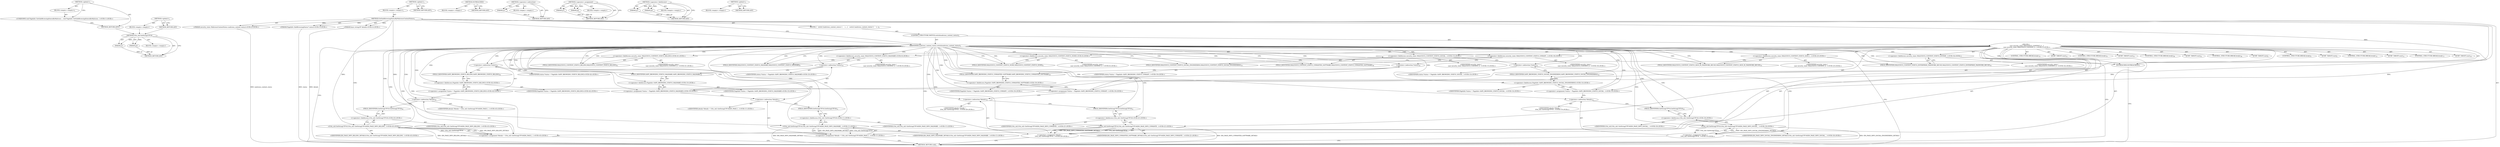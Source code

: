digraph "&lt;global&gt;" {
vulnerable_146 [label=<(METHOD,l10n_util.GetStringUTF16)>];
vulnerable_147 [label=<(PARAM,p1)>];
vulnerable_148 [label=<(PARAM,p2)>];
vulnerable_149 [label=<(BLOCK,&lt;empty&gt;,&lt;empty&gt;)>];
vulnerable_150 [label=<(METHOD_RETURN,ANY)>];
vulnerable_6 [label=<(METHOD,&lt;global&gt;)<SUB>1</SUB>>];
vulnerable_7 [label=<(BLOCK,&lt;empty&gt;,&lt;empty&gt;)<SUB>1</SUB>>];
vulnerable_8 [label=<(METHOD,GetSafeBrowsingStatusByMaliciousContentStatus)<SUB>1</SUB>>];
vulnerable_9 [label="<(PARAM,security_state::MaliciousContentStatus malicious_content_status)<SUB>2</SUB>>"];
vulnerable_10 [label="<(PARAM,PageInfo::SafeBrowsingStatus* status)<SUB>3</SUB>>"];
vulnerable_11 [label="<(PARAM,base::string16* details)<SUB>4</SUB>>"];
vulnerable_12 [label=<(BLOCK,{
   switch (malicious_content_status) {
     c...,{
   switch (malicious_content_status) {
     c...)<SUB>4</SUB>>];
vulnerable_13 [label=<(CONTROL_STRUCTURE,SWITCH,switch(malicious_content_status))<SUB>5</SUB>>];
vulnerable_14 [label=<(IDENTIFIER,malicious_content_status,switch(malicious_content_status))<SUB>5</SUB>>];
vulnerable_15 [label="<(BLOCK,{
     case security_state::MALICIOUS_CONTENT_S...,{
     case security_state::MALICIOUS_CONTENT_S...)<SUB>5</SUB>>"];
vulnerable_16 [label=<(JUMP_TARGET,case)<SUB>6</SUB>>];
vulnerable_17 [label="<(&lt;operator&gt;.fieldAccess,security_state::MALICIOUS_CONTENT_STATUS_NONE)<SUB>6</SUB>>"];
vulnerable_18 [label="<(IDENTIFIER,security_state,{
     case security_state::MALICIOUS_CONTENT_S...)<SUB>6</SUB>>"];
vulnerable_19 [label=<(FIELD_IDENTIFIER,MALICIOUS_CONTENT_STATUS_NONE,MALICIOUS_CONTENT_STATUS_NONE)<SUB>6</SUB>>];
vulnerable_20 [label=<(NOTREACHED,NOTREACHED())<SUB>7</SUB>>];
vulnerable_21 [label=<(CONTROL_STRUCTURE,BREAK,break;)<SUB>8</SUB>>];
vulnerable_22 [label=<(JUMP_TARGET,case)<SUB>9</SUB>>];
vulnerable_23 [label="<(&lt;operator&gt;.fieldAccess,security_state::MALICIOUS_CONTENT_STATUS_MALWARE)<SUB>9</SUB>>"];
vulnerable_24 [label="<(IDENTIFIER,security_state,{
     case security_state::MALICIOUS_CONTENT_S...)<SUB>9</SUB>>"];
vulnerable_25 [label=<(FIELD_IDENTIFIER,MALICIOUS_CONTENT_STATUS_MALWARE,MALICIOUS_CONTENT_STATUS_MALWARE)<SUB>9</SUB>>];
vulnerable_26 [label="<(&lt;operator&gt;.assignment,*status = PageInfo::SAFE_BROWSING_STATUS_MALWARE)<SUB>10</SUB>>"];
vulnerable_27 [label=<(&lt;operator&gt;.indirection,*status)<SUB>10</SUB>>];
vulnerable_28 [label="<(IDENTIFIER,status,*status = PageInfo::SAFE_BROWSING_STATUS_MALWARE)<SUB>10</SUB>>"];
vulnerable_29 [label="<(&lt;operator&gt;.fieldAccess,PageInfo::SAFE_BROWSING_STATUS_MALWARE)<SUB>10</SUB>>"];
vulnerable_30 [label="<(IDENTIFIER,PageInfo,*status = PageInfo::SAFE_BROWSING_STATUS_MALWARE)<SUB>10</SUB>>"];
vulnerable_31 [label=<(FIELD_IDENTIFIER,SAFE_BROWSING_STATUS_MALWARE,SAFE_BROWSING_STATUS_MALWARE)<SUB>10</SUB>>];
vulnerable_32 [label="<(&lt;operator&gt;.assignment,*details = l10n_util::GetStringUTF16(IDS_PAGE_I...)<SUB>11</SUB>>"];
vulnerable_33 [label=<(&lt;operator&gt;.indirection,*details)<SUB>11</SUB>>];
vulnerable_34 [label="<(IDENTIFIER,details,*details = l10n_util::GetStringUTF16(IDS_PAGE_I...)<SUB>11</SUB>>"];
vulnerable_35 [label="<(l10n_util.GetStringUTF16,l10n_util::GetStringUTF16(IDS_PAGE_INFO_MALWARE...)<SUB>11</SUB>>"];
vulnerable_36 [label="<(&lt;operator&gt;.fieldAccess,l10n_util::GetStringUTF16)<SUB>11</SUB>>"];
vulnerable_37 [label="<(IDENTIFIER,l10n_util,l10n_util::GetStringUTF16(IDS_PAGE_INFO_MALWARE...)<SUB>11</SUB>>"];
vulnerable_38 [label=<(FIELD_IDENTIFIER,GetStringUTF16,GetStringUTF16)<SUB>11</SUB>>];
vulnerable_39 [label="<(IDENTIFIER,IDS_PAGE_INFO_MALWARE_DETAILS,l10n_util::GetStringUTF16(IDS_PAGE_INFO_MALWARE...)<SUB>11</SUB>>"];
vulnerable_40 [label=<(CONTROL_STRUCTURE,BREAK,break;)<SUB>12</SUB>>];
vulnerable_41 [label=<(JUMP_TARGET,case)<SUB>13</SUB>>];
vulnerable_42 [label="<(&lt;operator&gt;.fieldAccess,security_state::MALICIOUS_CONTENT_STATUS_SOCIAL...)<SUB>13</SUB>>"];
vulnerable_43 [label="<(IDENTIFIER,security_state,{
     case security_state::MALICIOUS_CONTENT_S...)<SUB>13</SUB>>"];
vulnerable_44 [label=<(FIELD_IDENTIFIER,MALICIOUS_CONTENT_STATUS_SOCIAL_ENGINEERING,MALICIOUS_CONTENT_STATUS_SOCIAL_ENGINEERING)<SUB>13</SUB>>];
vulnerable_45 [label="<(&lt;operator&gt;.assignment,*status = PageInfo::SAFE_BROWSING_STATUS_SOCIAL...)<SUB>14</SUB>>"];
vulnerable_46 [label=<(&lt;operator&gt;.indirection,*status)<SUB>14</SUB>>];
vulnerable_47 [label="<(IDENTIFIER,status,*status = PageInfo::SAFE_BROWSING_STATUS_SOCIAL...)<SUB>14</SUB>>"];
vulnerable_48 [label="<(&lt;operator&gt;.fieldAccess,PageInfo::SAFE_BROWSING_STATUS_SOCIAL_ENGINEERING)<SUB>14</SUB>>"];
vulnerable_49 [label="<(IDENTIFIER,PageInfo,*status = PageInfo::SAFE_BROWSING_STATUS_SOCIAL...)<SUB>14</SUB>>"];
vulnerable_50 [label=<(FIELD_IDENTIFIER,SAFE_BROWSING_STATUS_SOCIAL_ENGINEERING,SAFE_BROWSING_STATUS_SOCIAL_ENGINEERING)<SUB>14</SUB>>];
vulnerable_51 [label="<(&lt;operator&gt;.assignment,*details =
           l10n_util::GetStringUTF16...)<SUB>15</SUB>>"];
vulnerable_52 [label=<(&lt;operator&gt;.indirection,*details)<SUB>15</SUB>>];
vulnerable_53 [label="<(IDENTIFIER,details,*details =
           l10n_util::GetStringUTF16...)<SUB>15</SUB>>"];
vulnerable_54 [label="<(l10n_util.GetStringUTF16,l10n_util::GetStringUTF16(IDS_PAGE_INFO_SOCIAL_...)<SUB>16</SUB>>"];
vulnerable_55 [label="<(&lt;operator&gt;.fieldAccess,l10n_util::GetStringUTF16)<SUB>16</SUB>>"];
vulnerable_56 [label="<(IDENTIFIER,l10n_util,l10n_util::GetStringUTF16(IDS_PAGE_INFO_SOCIAL_...)<SUB>16</SUB>>"];
vulnerable_57 [label=<(FIELD_IDENTIFIER,GetStringUTF16,GetStringUTF16)<SUB>16</SUB>>];
vulnerable_58 [label="<(IDENTIFIER,IDS_PAGE_INFO_SOCIAL_ENGINEERING_DETAILS,l10n_util::GetStringUTF16(IDS_PAGE_INFO_SOCIAL_...)<SUB>16</SUB>>"];
vulnerable_59 [label=<(CONTROL_STRUCTURE,BREAK,break;)<SUB>17</SUB>>];
vulnerable_60 [label=<(JUMP_TARGET,case)<SUB>18</SUB>>];
vulnerable_61 [label="<(&lt;operator&gt;.fieldAccess,security_state::MALICIOUS_CONTENT_STATUS_UNWANT...)<SUB>18</SUB>>"];
vulnerable_62 [label="<(IDENTIFIER,security_state,{
     case security_state::MALICIOUS_CONTENT_S...)<SUB>18</SUB>>"];
vulnerable_63 [label=<(FIELD_IDENTIFIER,MALICIOUS_CONTENT_STATUS_UNWANTED_SOFTWARE,MALICIOUS_CONTENT_STATUS_UNWANTED_SOFTWARE)<SUB>18</SUB>>];
vulnerable_64 [label="<(&lt;operator&gt;.assignment,*status = PageInfo::SAFE_BROWSING_STATUS_UNWANT...)<SUB>19</SUB>>"];
vulnerable_65 [label=<(&lt;operator&gt;.indirection,*status)<SUB>19</SUB>>];
vulnerable_66 [label="<(IDENTIFIER,status,*status = PageInfo::SAFE_BROWSING_STATUS_UNWANT...)<SUB>19</SUB>>"];
vulnerable_67 [label="<(&lt;operator&gt;.fieldAccess,PageInfo::SAFE_BROWSING_STATUS_UNWANTED_SOFTWARE)<SUB>19</SUB>>"];
vulnerable_68 [label="<(IDENTIFIER,PageInfo,*status = PageInfo::SAFE_BROWSING_STATUS_UNWANT...)<SUB>19</SUB>>"];
vulnerable_69 [label=<(FIELD_IDENTIFIER,SAFE_BROWSING_STATUS_UNWANTED_SOFTWARE,SAFE_BROWSING_STATUS_UNWANTED_SOFTWARE)<SUB>19</SUB>>];
vulnerable_70 [label="<(&lt;operator&gt;.assignment,*details =
           l10n_util::GetStringUTF16...)<SUB>20</SUB>>"];
vulnerable_71 [label=<(&lt;operator&gt;.indirection,*details)<SUB>20</SUB>>];
vulnerable_72 [label="<(IDENTIFIER,details,*details =
           l10n_util::GetStringUTF16...)<SUB>20</SUB>>"];
vulnerable_73 [label="<(l10n_util.GetStringUTF16,l10n_util::GetStringUTF16(IDS_PAGE_INFO_UNWANTE...)<SUB>21</SUB>>"];
vulnerable_74 [label="<(&lt;operator&gt;.fieldAccess,l10n_util::GetStringUTF16)<SUB>21</SUB>>"];
vulnerable_75 [label="<(IDENTIFIER,l10n_util,l10n_util::GetStringUTF16(IDS_PAGE_INFO_UNWANTE...)<SUB>21</SUB>>"];
vulnerable_76 [label=<(FIELD_IDENTIFIER,GetStringUTF16,GetStringUTF16)<SUB>21</SUB>>];
vulnerable_77 [label="<(IDENTIFIER,IDS_PAGE_INFO_UNWANTED_SOFTWARE_DETAILS,l10n_util::GetStringUTF16(IDS_PAGE_INFO_UNWANTE...)<SUB>21</SUB>>"];
vulnerable_78 [label=<(CONTROL_STRUCTURE,BREAK,break;)<SUB>22</SUB>>];
vulnerable_79 [label=<(JUMP_TARGET,case)<SUB>23</SUB>>];
vulnerable_80 [label="<(&lt;operator&gt;.fieldAccess,security_state::MALICIOUS_CONTENT_STATUS_SIGN_I...)<SUB>23</SUB>>"];
vulnerable_81 [label="<(IDENTIFIER,security_state,{
     case security_state::MALICIOUS_CONTENT_S...)<SUB>23</SUB>>"];
vulnerable_82 [label=<(FIELD_IDENTIFIER,MALICIOUS_CONTENT_STATUS_SIGN_IN_PASSWORD_REUSE,MALICIOUS_CONTENT_STATUS_SIGN_IN_PASSWORD_REUSE)<SUB>23</SUB>>];
vulnerable_83 [label=<(CONTROL_STRUCTURE,BREAK,break;)<SUB>31</SUB>>];
vulnerable_84 [label=<(JUMP_TARGET,case)<SUB>32</SUB>>];
vulnerable_85 [label="<(&lt;operator&gt;.fieldAccess,security_state::MALICIOUS_CONTENT_STATUS_ENTERP...)<SUB>32</SUB>>"];
vulnerable_86 [label="<(IDENTIFIER,security_state,{
     case security_state::MALICIOUS_CONTENT_S...)<SUB>32</SUB>>"];
vulnerable_87 [label=<(FIELD_IDENTIFIER,MALICIOUS_CONTENT_STATUS_ENTERPRISE_PASSWORD_REUSE,MALICIOUS_CONTENT_STATUS_ENTERPRISE_PASSWORD_REUSE)<SUB>32</SUB>>];
vulnerable_88 [label=<(CONTROL_STRUCTURE,BREAK,break;)<SUB>40</SUB>>];
vulnerable_89 [label=<(JUMP_TARGET,case)<SUB>41</SUB>>];
vulnerable_90 [label="<(&lt;operator&gt;.fieldAccess,security_state::MALICIOUS_CONTENT_STATUS_BILLING)<SUB>41</SUB>>"];
vulnerable_91 [label="<(IDENTIFIER,security_state,{
     case security_state::MALICIOUS_CONTENT_S...)<SUB>41</SUB>>"];
vulnerable_92 [label=<(FIELD_IDENTIFIER,MALICIOUS_CONTENT_STATUS_BILLING,MALICIOUS_CONTENT_STATUS_BILLING)<SUB>41</SUB>>];
vulnerable_93 [label="<(&lt;operator&gt;.assignment,*status = PageInfo::SAFE_BROWSING_STATUS_BILLING)<SUB>42</SUB>>"];
vulnerable_94 [label=<(&lt;operator&gt;.indirection,*status)<SUB>42</SUB>>];
vulnerable_95 [label="<(IDENTIFIER,status,*status = PageInfo::SAFE_BROWSING_STATUS_BILLING)<SUB>42</SUB>>"];
vulnerable_96 [label="<(&lt;operator&gt;.fieldAccess,PageInfo::SAFE_BROWSING_STATUS_BILLING)<SUB>42</SUB>>"];
vulnerable_97 [label="<(IDENTIFIER,PageInfo,*status = PageInfo::SAFE_BROWSING_STATUS_BILLING)<SUB>42</SUB>>"];
vulnerable_98 [label=<(FIELD_IDENTIFIER,SAFE_BROWSING_STATUS_BILLING,SAFE_BROWSING_STATUS_BILLING)<SUB>42</SUB>>];
vulnerable_99 [label="<(&lt;operator&gt;.assignment,*details = l10n_util::GetStringUTF16(IDS_PAGE_I...)<SUB>43</SUB>>"];
vulnerable_100 [label=<(&lt;operator&gt;.indirection,*details)<SUB>43</SUB>>];
vulnerable_101 [label="<(IDENTIFIER,details,*details = l10n_util::GetStringUTF16(IDS_PAGE_I...)<SUB>43</SUB>>"];
vulnerable_102 [label="<(l10n_util.GetStringUTF16,l10n_util::GetStringUTF16(IDS_PAGE_INFO_BILLING...)<SUB>43</SUB>>"];
vulnerable_103 [label="<(&lt;operator&gt;.fieldAccess,l10n_util::GetStringUTF16)<SUB>43</SUB>>"];
vulnerable_104 [label="<(IDENTIFIER,l10n_util,l10n_util::GetStringUTF16(IDS_PAGE_INFO_BILLING...)<SUB>43</SUB>>"];
vulnerable_105 [label=<(FIELD_IDENTIFIER,GetStringUTF16,GetStringUTF16)<SUB>43</SUB>>];
vulnerable_106 [label="<(IDENTIFIER,IDS_PAGE_INFO_BILLING_DETAILS,l10n_util::GetStringUTF16(IDS_PAGE_INFO_BILLING...)<SUB>43</SUB>>"];
vulnerable_107 [label=<(CONTROL_STRUCTURE,BREAK,break;)<SUB>44</SUB>>];
vulnerable_108 [label=<(METHOD_RETURN,void)<SUB>1</SUB>>];
vulnerable_110 [label=<(METHOD_RETURN,ANY)<SUB>1</SUB>>];
vulnerable_134 [label=<(METHOD,NOTREACHED)>];
vulnerable_135 [label=<(BLOCK,&lt;empty&gt;,&lt;empty&gt;)>];
vulnerable_136 [label=<(METHOD_RETURN,ANY)>];
vulnerable_142 [label=<(METHOD,&lt;operator&gt;.indirection)>];
vulnerable_143 [label=<(PARAM,p1)>];
vulnerable_144 [label=<(BLOCK,&lt;empty&gt;,&lt;empty&gt;)>];
vulnerable_145 [label=<(METHOD_RETURN,ANY)>];
vulnerable_137 [label=<(METHOD,&lt;operator&gt;.assignment)>];
vulnerable_138 [label=<(PARAM,p1)>];
vulnerable_139 [label=<(PARAM,p2)>];
vulnerable_140 [label=<(BLOCK,&lt;empty&gt;,&lt;empty&gt;)>];
vulnerable_141 [label=<(METHOD_RETURN,ANY)>];
vulnerable_129 [label=<(METHOD,&lt;operator&gt;.fieldAccess)>];
vulnerable_130 [label=<(PARAM,p1)>];
vulnerable_131 [label=<(PARAM,p2)>];
vulnerable_132 [label=<(BLOCK,&lt;empty&gt;,&lt;empty&gt;)>];
vulnerable_133 [label=<(METHOD_RETURN,ANY)>];
vulnerable_123 [label=<(METHOD,&lt;global&gt;)<SUB>1</SUB>>];
vulnerable_124 [label=<(BLOCK,&lt;empty&gt;,&lt;empty&gt;)>];
vulnerable_125 [label=<(METHOD_RETURN,ANY)>];
fixed_6 [label=<(METHOD,&lt;global&gt;)<SUB>1</SUB>>];
fixed_7 [label=<(BLOCK,&lt;empty&gt;,&lt;empty&gt;)<SUB>1</SUB>>];
fixed_8 [label="<(UNKNOWN,void PageInfo::GetSafeBrowsingStatusByMalicious...,void PageInfo::GetSafeBrowsingStatusByMalicious...)<SUB>1</SUB>>"];
fixed_9 [label=<(METHOD_RETURN,ANY)<SUB>1</SUB>>];
fixed_14 [label=<(METHOD,&lt;global&gt;)<SUB>1</SUB>>];
fixed_15 [label=<(BLOCK,&lt;empty&gt;,&lt;empty&gt;)>];
fixed_16 [label=<(METHOD_RETURN,ANY)>];
vulnerable_146 -> vulnerable_147  [key=0, label="AST: "];
vulnerable_146 -> vulnerable_147  [key=1, label="DDG: "];
vulnerable_146 -> vulnerable_149  [key=0, label="AST: "];
vulnerable_146 -> vulnerable_148  [key=0, label="AST: "];
vulnerable_146 -> vulnerable_148  [key=1, label="DDG: "];
vulnerable_146 -> vulnerable_150  [key=0, label="AST: "];
vulnerable_146 -> vulnerable_150  [key=1, label="CFG: "];
vulnerable_147 -> vulnerable_150  [key=0, label="DDG: p1"];
vulnerable_148 -> vulnerable_150  [key=0, label="DDG: p2"];
vulnerable_6 -> vulnerable_7  [key=0, label="AST: "];
vulnerable_6 -> vulnerable_110  [key=0, label="AST: "];
vulnerable_6 -> vulnerable_110  [key=1, label="CFG: "];
vulnerable_7 -> vulnerable_8  [key=0, label="AST: "];
vulnerable_8 -> vulnerable_9  [key=0, label="AST: "];
vulnerable_8 -> vulnerable_9  [key=1, label="DDG: "];
vulnerable_8 -> vulnerable_10  [key=0, label="AST: "];
vulnerable_8 -> vulnerable_10  [key=1, label="DDG: "];
vulnerable_8 -> vulnerable_11  [key=0, label="AST: "];
vulnerable_8 -> vulnerable_11  [key=1, label="DDG: "];
vulnerable_8 -> vulnerable_12  [key=0, label="AST: "];
vulnerable_8 -> vulnerable_108  [key=0, label="AST: "];
vulnerable_8 -> vulnerable_14  [key=0, label="CFG: "];
vulnerable_8 -> vulnerable_14  [key=1, label="DDG: "];
vulnerable_8 -> vulnerable_20  [key=0, label="DDG: "];
vulnerable_8 -> vulnerable_35  [key=0, label="DDG: "];
vulnerable_8 -> vulnerable_54  [key=0, label="DDG: "];
vulnerable_8 -> vulnerable_73  [key=0, label="DDG: "];
vulnerable_8 -> vulnerable_102  [key=0, label="DDG: "];
vulnerable_9 -> vulnerable_108  [key=0, label="DDG: malicious_content_status"];
vulnerable_10 -> vulnerable_108  [key=0, label="DDG: status"];
vulnerable_11 -> vulnerable_108  [key=0, label="DDG: details"];
vulnerable_12 -> vulnerable_13  [key=0, label="AST: "];
vulnerable_13 -> vulnerable_14  [key=0, label="AST: "];
vulnerable_13 -> vulnerable_15  [key=0, label="AST: "];
vulnerable_14 -> vulnerable_108  [key=0, label="CFG: "];
vulnerable_14 -> vulnerable_19  [key=0, label="CFG: "];
vulnerable_14 -> vulnerable_19  [key=1, label="CDG: "];
vulnerable_14 -> vulnerable_25  [key=0, label="CFG: "];
vulnerable_14 -> vulnerable_25  [key=1, label="CDG: "];
vulnerable_14 -> vulnerable_44  [key=0, label="CFG: "];
vulnerable_14 -> vulnerable_44  [key=1, label="CDG: "];
vulnerable_14 -> vulnerable_63  [key=0, label="CFG: "];
vulnerable_14 -> vulnerable_63  [key=1, label="CDG: "];
vulnerable_14 -> vulnerable_82  [key=0, label="CFG: "];
vulnerable_14 -> vulnerable_82  [key=1, label="CDG: "];
vulnerable_14 -> vulnerable_87  [key=0, label="CFG: "];
vulnerable_14 -> vulnerable_87  [key=1, label="CDG: "];
vulnerable_14 -> vulnerable_92  [key=0, label="CFG: "];
vulnerable_14 -> vulnerable_92  [key=1, label="CDG: "];
vulnerable_14 -> vulnerable_17  [key=0, label="CDG: "];
vulnerable_14 -> vulnerable_94  [key=0, label="CDG: "];
vulnerable_14 -> vulnerable_48  [key=0, label="CDG: "];
vulnerable_14 -> vulnerable_32  [key=0, label="CDG: "];
vulnerable_14 -> vulnerable_73  [key=0, label="CDG: "];
vulnerable_14 -> vulnerable_26  [key=0, label="CDG: "];
vulnerable_14 -> vulnerable_96  [key=0, label="CDG: "];
vulnerable_14 -> vulnerable_64  [key=0, label="CDG: "];
vulnerable_14 -> vulnerable_42  [key=0, label="CDG: "];
vulnerable_14 -> vulnerable_51  [key=0, label="CDG: "];
vulnerable_14 -> vulnerable_57  [key=0, label="CDG: "];
vulnerable_14 -> vulnerable_98  [key=0, label="CDG: "];
vulnerable_14 -> vulnerable_52  [key=0, label="CDG: "];
vulnerable_14 -> vulnerable_99  [key=0, label="CDG: "];
vulnerable_14 -> vulnerable_46  [key=0, label="CDG: "];
vulnerable_14 -> vulnerable_102  [key=0, label="CDG: "];
vulnerable_14 -> vulnerable_20  [key=0, label="CDG: "];
vulnerable_14 -> vulnerable_85  [key=0, label="CDG: "];
vulnerable_14 -> vulnerable_38  [key=0, label="CDG: "];
vulnerable_14 -> vulnerable_103  [key=0, label="CDG: "];
vulnerable_14 -> vulnerable_69  [key=0, label="CDG: "];
vulnerable_14 -> vulnerable_67  [key=0, label="CDG: "];
vulnerable_14 -> vulnerable_74  [key=0, label="CDG: "];
vulnerable_14 -> vulnerable_45  [key=0, label="CDG: "];
vulnerable_14 -> vulnerable_27  [key=0, label="CDG: "];
vulnerable_14 -> vulnerable_29  [key=0, label="CDG: "];
vulnerable_14 -> vulnerable_76  [key=0, label="CDG: "];
vulnerable_14 -> vulnerable_65  [key=0, label="CDG: "];
vulnerable_14 -> vulnerable_50  [key=0, label="CDG: "];
vulnerable_14 -> vulnerable_35  [key=0, label="CDG: "];
vulnerable_14 -> vulnerable_93  [key=0, label="CDG: "];
vulnerable_14 -> vulnerable_90  [key=0, label="CDG: "];
vulnerable_14 -> vulnerable_54  [key=0, label="CDG: "];
vulnerable_14 -> vulnerable_80  [key=0, label="CDG: "];
vulnerable_14 -> vulnerable_33  [key=0, label="CDG: "];
vulnerable_14 -> vulnerable_61  [key=0, label="CDG: "];
vulnerable_14 -> vulnerable_23  [key=0, label="CDG: "];
vulnerable_14 -> vulnerable_71  [key=0, label="CDG: "];
vulnerable_14 -> vulnerable_36  [key=0, label="CDG: "];
vulnerable_14 -> vulnerable_105  [key=0, label="CDG: "];
vulnerable_14 -> vulnerable_100  [key=0, label="CDG: "];
vulnerable_14 -> vulnerable_70  [key=0, label="CDG: "];
vulnerable_14 -> vulnerable_55  [key=0, label="CDG: "];
vulnerable_14 -> vulnerable_31  [key=0, label="CDG: "];
vulnerable_15 -> vulnerable_16  [key=0, label="AST: "];
vulnerable_15 -> vulnerable_17  [key=0, label="AST: "];
vulnerable_15 -> vulnerable_20  [key=0, label="AST: "];
vulnerable_15 -> vulnerable_21  [key=0, label="AST: "];
vulnerable_15 -> vulnerable_22  [key=0, label="AST: "];
vulnerable_15 -> vulnerable_23  [key=0, label="AST: "];
vulnerable_15 -> vulnerable_26  [key=0, label="AST: "];
vulnerable_15 -> vulnerable_32  [key=0, label="AST: "];
vulnerable_15 -> vulnerable_40  [key=0, label="AST: "];
vulnerable_15 -> vulnerable_41  [key=0, label="AST: "];
vulnerable_15 -> vulnerable_42  [key=0, label="AST: "];
vulnerable_15 -> vulnerable_45  [key=0, label="AST: "];
vulnerable_15 -> vulnerable_51  [key=0, label="AST: "];
vulnerable_15 -> vulnerable_59  [key=0, label="AST: "];
vulnerable_15 -> vulnerable_60  [key=0, label="AST: "];
vulnerable_15 -> vulnerable_61  [key=0, label="AST: "];
vulnerable_15 -> vulnerable_64  [key=0, label="AST: "];
vulnerable_15 -> vulnerable_70  [key=0, label="AST: "];
vulnerable_15 -> vulnerable_78  [key=0, label="AST: "];
vulnerable_15 -> vulnerable_79  [key=0, label="AST: "];
vulnerable_15 -> vulnerable_80  [key=0, label="AST: "];
vulnerable_15 -> vulnerable_83  [key=0, label="AST: "];
vulnerable_15 -> vulnerable_84  [key=0, label="AST: "];
vulnerable_15 -> vulnerable_85  [key=0, label="AST: "];
vulnerable_15 -> vulnerable_88  [key=0, label="AST: "];
vulnerable_15 -> vulnerable_89  [key=0, label="AST: "];
vulnerable_15 -> vulnerable_90  [key=0, label="AST: "];
vulnerable_15 -> vulnerable_93  [key=0, label="AST: "];
vulnerable_15 -> vulnerable_99  [key=0, label="AST: "];
vulnerable_15 -> vulnerable_107  [key=0, label="AST: "];
vulnerable_17 -> vulnerable_18  [key=0, label="AST: "];
vulnerable_17 -> vulnerable_19  [key=0, label="AST: "];
vulnerable_17 -> vulnerable_20  [key=0, label="CFG: "];
vulnerable_19 -> vulnerable_17  [key=0, label="CFG: "];
vulnerable_20 -> vulnerable_108  [key=0, label="CFG: "];
vulnerable_23 -> vulnerable_24  [key=0, label="AST: "];
vulnerable_23 -> vulnerable_25  [key=0, label="AST: "];
vulnerable_23 -> vulnerable_27  [key=0, label="CFG: "];
vulnerable_25 -> vulnerable_23  [key=0, label="CFG: "];
vulnerable_26 -> vulnerable_27  [key=0, label="AST: "];
vulnerable_26 -> vulnerable_29  [key=0, label="AST: "];
vulnerable_26 -> vulnerable_33  [key=0, label="CFG: "];
vulnerable_27 -> vulnerable_28  [key=0, label="AST: "];
vulnerable_27 -> vulnerable_31  [key=0, label="CFG: "];
vulnerable_29 -> vulnerable_30  [key=0, label="AST: "];
vulnerable_29 -> vulnerable_31  [key=0, label="AST: "];
vulnerable_29 -> vulnerable_26  [key=0, label="CFG: "];
vulnerable_31 -> vulnerable_29  [key=0, label="CFG: "];
vulnerable_32 -> vulnerable_33  [key=0, label="AST: "];
vulnerable_32 -> vulnerable_35  [key=0, label="AST: "];
vulnerable_32 -> vulnerable_108  [key=0, label="CFG: "];
vulnerable_33 -> vulnerable_34  [key=0, label="AST: "];
vulnerable_33 -> vulnerable_38  [key=0, label="CFG: "];
vulnerable_35 -> vulnerable_36  [key=0, label="AST: "];
vulnerable_35 -> vulnerable_39  [key=0, label="AST: "];
vulnerable_35 -> vulnerable_32  [key=0, label="CFG: "];
vulnerable_35 -> vulnerable_32  [key=1, label="DDG: l10n_util::GetStringUTF16"];
vulnerable_35 -> vulnerable_32  [key=2, label="DDG: IDS_PAGE_INFO_MALWARE_DETAILS"];
vulnerable_35 -> vulnerable_108  [key=0, label="DDG: IDS_PAGE_INFO_MALWARE_DETAILS"];
vulnerable_36 -> vulnerable_37  [key=0, label="AST: "];
vulnerable_36 -> vulnerable_38  [key=0, label="AST: "];
vulnerable_36 -> vulnerable_35  [key=0, label="CFG: "];
vulnerable_38 -> vulnerable_36  [key=0, label="CFG: "];
vulnerable_42 -> vulnerable_43  [key=0, label="AST: "];
vulnerable_42 -> vulnerable_44  [key=0, label="AST: "];
vulnerable_42 -> vulnerable_46  [key=0, label="CFG: "];
vulnerable_44 -> vulnerable_42  [key=0, label="CFG: "];
vulnerable_45 -> vulnerable_46  [key=0, label="AST: "];
vulnerable_45 -> vulnerable_48  [key=0, label="AST: "];
vulnerable_45 -> vulnerable_52  [key=0, label="CFG: "];
vulnerable_46 -> vulnerable_47  [key=0, label="AST: "];
vulnerable_46 -> vulnerable_50  [key=0, label="CFG: "];
vulnerable_48 -> vulnerable_49  [key=0, label="AST: "];
vulnerable_48 -> vulnerable_50  [key=0, label="AST: "];
vulnerable_48 -> vulnerable_45  [key=0, label="CFG: "];
vulnerable_50 -> vulnerable_48  [key=0, label="CFG: "];
vulnerable_51 -> vulnerable_52  [key=0, label="AST: "];
vulnerable_51 -> vulnerable_54  [key=0, label="AST: "];
vulnerable_51 -> vulnerable_108  [key=0, label="CFG: "];
vulnerable_52 -> vulnerable_53  [key=0, label="AST: "];
vulnerable_52 -> vulnerable_57  [key=0, label="CFG: "];
vulnerable_54 -> vulnerable_55  [key=0, label="AST: "];
vulnerable_54 -> vulnerable_58  [key=0, label="AST: "];
vulnerable_54 -> vulnerable_51  [key=0, label="CFG: "];
vulnerable_54 -> vulnerable_51  [key=1, label="DDG: l10n_util::GetStringUTF16"];
vulnerable_54 -> vulnerable_51  [key=2, label="DDG: IDS_PAGE_INFO_SOCIAL_ENGINEERING_DETAILS"];
vulnerable_54 -> vulnerable_108  [key=0, label="DDG: IDS_PAGE_INFO_SOCIAL_ENGINEERING_DETAILS"];
vulnerable_55 -> vulnerable_56  [key=0, label="AST: "];
vulnerable_55 -> vulnerable_57  [key=0, label="AST: "];
vulnerable_55 -> vulnerable_54  [key=0, label="CFG: "];
vulnerable_57 -> vulnerable_55  [key=0, label="CFG: "];
vulnerable_61 -> vulnerable_62  [key=0, label="AST: "];
vulnerable_61 -> vulnerable_63  [key=0, label="AST: "];
vulnerable_61 -> vulnerable_65  [key=0, label="CFG: "];
vulnerable_63 -> vulnerable_61  [key=0, label="CFG: "];
vulnerable_64 -> vulnerable_65  [key=0, label="AST: "];
vulnerable_64 -> vulnerable_67  [key=0, label="AST: "];
vulnerable_64 -> vulnerable_71  [key=0, label="CFG: "];
vulnerable_65 -> vulnerable_66  [key=0, label="AST: "];
vulnerable_65 -> vulnerable_69  [key=0, label="CFG: "];
vulnerable_67 -> vulnerable_68  [key=0, label="AST: "];
vulnerable_67 -> vulnerable_69  [key=0, label="AST: "];
vulnerable_67 -> vulnerable_64  [key=0, label="CFG: "];
vulnerable_69 -> vulnerable_67  [key=0, label="CFG: "];
vulnerable_70 -> vulnerable_71  [key=0, label="AST: "];
vulnerable_70 -> vulnerable_73  [key=0, label="AST: "];
vulnerable_70 -> vulnerable_108  [key=0, label="CFG: "];
vulnerable_71 -> vulnerable_72  [key=0, label="AST: "];
vulnerable_71 -> vulnerable_76  [key=0, label="CFG: "];
vulnerable_73 -> vulnerable_74  [key=0, label="AST: "];
vulnerable_73 -> vulnerable_77  [key=0, label="AST: "];
vulnerable_73 -> vulnerable_70  [key=0, label="CFG: "];
vulnerable_73 -> vulnerable_70  [key=1, label="DDG: l10n_util::GetStringUTF16"];
vulnerable_73 -> vulnerable_70  [key=2, label="DDG: IDS_PAGE_INFO_UNWANTED_SOFTWARE_DETAILS"];
vulnerable_73 -> vulnerable_108  [key=0, label="DDG: IDS_PAGE_INFO_UNWANTED_SOFTWARE_DETAILS"];
vulnerable_74 -> vulnerable_75  [key=0, label="AST: "];
vulnerable_74 -> vulnerable_76  [key=0, label="AST: "];
vulnerable_74 -> vulnerable_73  [key=0, label="CFG: "];
vulnerable_76 -> vulnerable_74  [key=0, label="CFG: "];
vulnerable_80 -> vulnerable_81  [key=0, label="AST: "];
vulnerable_80 -> vulnerable_82  [key=0, label="AST: "];
vulnerable_80 -> vulnerable_108  [key=0, label="CFG: "];
vulnerable_82 -> vulnerable_80  [key=0, label="CFG: "];
vulnerable_85 -> vulnerable_86  [key=0, label="AST: "];
vulnerable_85 -> vulnerable_87  [key=0, label="AST: "];
vulnerable_85 -> vulnerable_108  [key=0, label="CFG: "];
vulnerable_87 -> vulnerable_85  [key=0, label="CFG: "];
vulnerable_90 -> vulnerable_91  [key=0, label="AST: "];
vulnerable_90 -> vulnerable_92  [key=0, label="AST: "];
vulnerable_90 -> vulnerable_94  [key=0, label="CFG: "];
vulnerable_92 -> vulnerable_90  [key=0, label="CFG: "];
vulnerable_93 -> vulnerable_94  [key=0, label="AST: "];
vulnerable_93 -> vulnerable_96  [key=0, label="AST: "];
vulnerable_93 -> vulnerable_100  [key=0, label="CFG: "];
vulnerable_94 -> vulnerable_95  [key=0, label="AST: "];
vulnerable_94 -> vulnerable_98  [key=0, label="CFG: "];
vulnerable_96 -> vulnerable_97  [key=0, label="AST: "];
vulnerable_96 -> vulnerable_98  [key=0, label="AST: "];
vulnerable_96 -> vulnerable_93  [key=0, label="CFG: "];
vulnerable_98 -> vulnerable_96  [key=0, label="CFG: "];
vulnerable_99 -> vulnerable_100  [key=0, label="AST: "];
vulnerable_99 -> vulnerable_102  [key=0, label="AST: "];
vulnerable_99 -> vulnerable_108  [key=0, label="CFG: "];
vulnerable_100 -> vulnerable_101  [key=0, label="AST: "];
vulnerable_100 -> vulnerable_105  [key=0, label="CFG: "];
vulnerable_102 -> vulnerable_103  [key=0, label="AST: "];
vulnerable_102 -> vulnerable_106  [key=0, label="AST: "];
vulnerable_102 -> vulnerable_99  [key=0, label="CFG: "];
vulnerable_102 -> vulnerable_99  [key=1, label="DDG: l10n_util::GetStringUTF16"];
vulnerable_102 -> vulnerable_99  [key=2, label="DDG: IDS_PAGE_INFO_BILLING_DETAILS"];
vulnerable_102 -> vulnerable_108  [key=0, label="DDG: IDS_PAGE_INFO_BILLING_DETAILS"];
vulnerable_103 -> vulnerable_104  [key=0, label="AST: "];
vulnerable_103 -> vulnerable_105  [key=0, label="AST: "];
vulnerable_103 -> vulnerable_102  [key=0, label="CFG: "];
vulnerable_105 -> vulnerable_103  [key=0, label="CFG: "];
vulnerable_134 -> vulnerable_135  [key=0, label="AST: "];
vulnerable_134 -> vulnerable_136  [key=0, label="AST: "];
vulnerable_134 -> vulnerable_136  [key=1, label="CFG: "];
vulnerable_142 -> vulnerable_143  [key=0, label="AST: "];
vulnerable_142 -> vulnerable_143  [key=1, label="DDG: "];
vulnerable_142 -> vulnerable_144  [key=0, label="AST: "];
vulnerable_142 -> vulnerable_145  [key=0, label="AST: "];
vulnerable_142 -> vulnerable_145  [key=1, label="CFG: "];
vulnerable_143 -> vulnerable_145  [key=0, label="DDG: p1"];
vulnerable_137 -> vulnerable_138  [key=0, label="AST: "];
vulnerable_137 -> vulnerable_138  [key=1, label="DDG: "];
vulnerable_137 -> vulnerable_140  [key=0, label="AST: "];
vulnerable_137 -> vulnerable_139  [key=0, label="AST: "];
vulnerable_137 -> vulnerable_139  [key=1, label="DDG: "];
vulnerable_137 -> vulnerable_141  [key=0, label="AST: "];
vulnerable_137 -> vulnerable_141  [key=1, label="CFG: "];
vulnerable_138 -> vulnerable_141  [key=0, label="DDG: p1"];
vulnerable_139 -> vulnerable_141  [key=0, label="DDG: p2"];
vulnerable_129 -> vulnerable_130  [key=0, label="AST: "];
vulnerable_129 -> vulnerable_130  [key=1, label="DDG: "];
vulnerable_129 -> vulnerable_132  [key=0, label="AST: "];
vulnerable_129 -> vulnerable_131  [key=0, label="AST: "];
vulnerable_129 -> vulnerable_131  [key=1, label="DDG: "];
vulnerable_129 -> vulnerable_133  [key=0, label="AST: "];
vulnerable_129 -> vulnerable_133  [key=1, label="CFG: "];
vulnerable_130 -> vulnerable_133  [key=0, label="DDG: p1"];
vulnerable_131 -> vulnerable_133  [key=0, label="DDG: p2"];
vulnerable_123 -> vulnerable_124  [key=0, label="AST: "];
vulnerable_123 -> vulnerable_125  [key=0, label="AST: "];
vulnerable_123 -> vulnerable_125  [key=1, label="CFG: "];
fixed_6 -> fixed_7  [key=0, label="AST: "];
fixed_6 -> fixed_9  [key=0, label="AST: "];
fixed_6 -> fixed_8  [key=0, label="CFG: "];
fixed_7 -> fixed_8  [key=0, label="AST: "];
fixed_8 -> fixed_9  [key=0, label="CFG: "];
fixed_9 -> vulnerable_146  [key=0];
fixed_14 -> fixed_15  [key=0, label="AST: "];
fixed_14 -> fixed_16  [key=0, label="AST: "];
fixed_14 -> fixed_16  [key=1, label="CFG: "];
fixed_15 -> vulnerable_146  [key=0];
fixed_16 -> vulnerable_146  [key=0];
}
